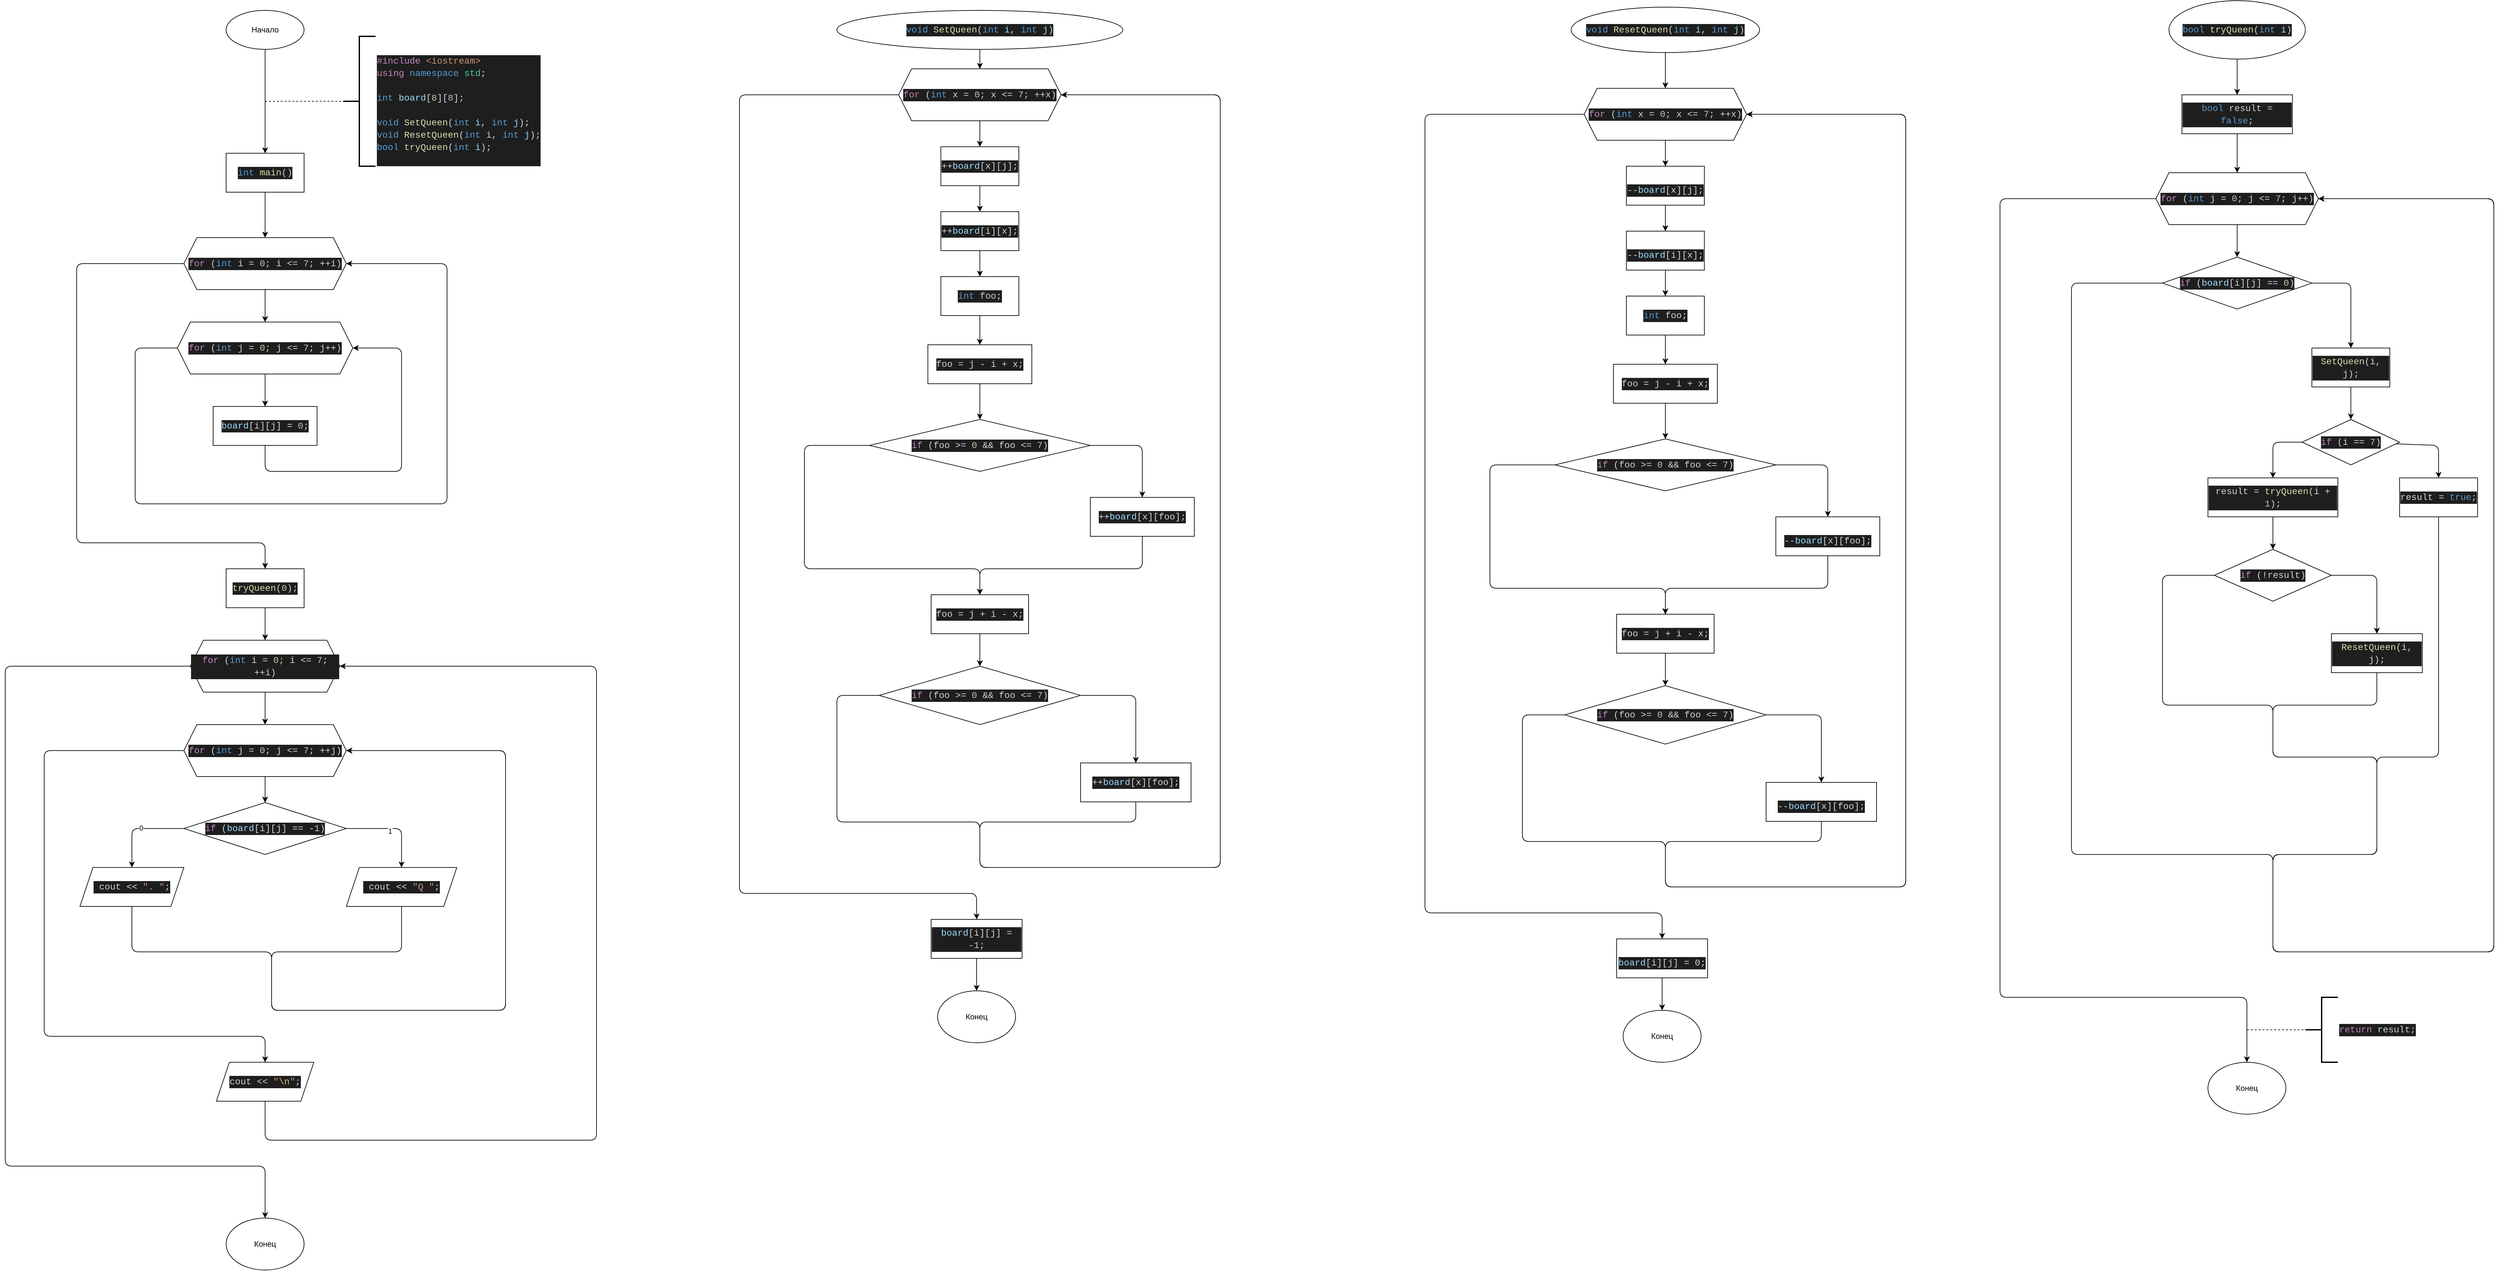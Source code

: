 <mxfile>
    <diagram id="BzSwngY7HpSr5mwGuln9" name="Страница 1">
        <mxGraphModel dx="1976" dy="1772" grid="1" gridSize="10" guides="1" tooltips="1" connect="1" arrows="1" fold="1" page="1" pageScale="1" pageWidth="827" pageHeight="1169" math="0" shadow="0">
            <root>
                <mxCell id="0"/>
                <mxCell id="1" parent="0"/>
                <mxCell id="4" value="" style="edgeStyle=none;html=1;" parent="1" source="2" target="3" edge="1">
                    <mxGeometry relative="1" as="geometry"/>
                </mxCell>
                <mxCell id="2" value="Начало" style="ellipse;whiteSpace=wrap;html=1;" parent="1" vertex="1">
                    <mxGeometry x="220" y="10" width="120" height="60" as="geometry"/>
                </mxCell>
                <mxCell id="8" value="" style="edgeStyle=none;html=1;" parent="1" source="3" target="7" edge="1">
                    <mxGeometry relative="1" as="geometry"/>
                </mxCell>
                <mxCell id="3" value="&#10;&#10;&lt;div style=&quot;color: rgb(212, 212, 212); background-color: rgb(30, 30, 30); font-family: consolas, &amp;quot;courier new&amp;quot;, monospace; font-weight: normal; font-size: 14px; line-height: 19px;&quot;&gt;&lt;div&gt;&lt;span style=&quot;color: #569cd6&quot;&gt;int&lt;/span&gt;&lt;span style=&quot;color: #d4d4d4&quot;&gt; &lt;/span&gt;&lt;span style=&quot;color: #dcdcaa&quot;&gt;main&lt;/span&gt;&lt;span style=&quot;color: #d4d4d4&quot;&gt;()&lt;/span&gt;&lt;/div&gt;&lt;/div&gt;&#10;&#10;" style="rounded=0;whiteSpace=wrap;html=1;" parent="1" vertex="1">
                    <mxGeometry x="220" y="230" width="120" height="60" as="geometry"/>
                </mxCell>
                <mxCell id="5" value="&lt;br&gt;&lt;br&gt;&lt;div style=&quot;color: rgb(212 , 212 , 212) ; background-color: rgb(30 , 30 , 30) ; font-family: &amp;#34;consolas&amp;#34; , &amp;#34;courier new&amp;#34; , monospace ; font-size: 14px ; line-height: 19px&quot;&gt;&lt;div&gt;&lt;span style=&quot;color: rgb(197 , 134 , 192)&quot;&gt;#include&lt;/span&gt;&lt;span style=&quot;color: rgb(86 , 156 , 214)&quot;&gt;&amp;nbsp;&lt;/span&gt;&lt;span style=&quot;color: rgb(206 , 145 , 120)&quot;&gt;&amp;lt;iostream&amp;gt;&lt;/span&gt;&lt;/div&gt;&lt;div&gt;&lt;span style=&quot;color: rgb(197 , 134 , 192)&quot;&gt;using&lt;/span&gt;&amp;nbsp;&lt;span style=&quot;color: rgb(86 , 156 , 214)&quot;&gt;namespace&lt;/span&gt;&amp;nbsp;&lt;span style=&quot;color: rgb(78 , 201 , 176)&quot;&gt;std&lt;/span&gt;;&lt;/div&gt;&lt;br&gt;&lt;div&gt;&lt;span style=&quot;color: rgb(86 , 156 , 214)&quot;&gt;int&lt;/span&gt;&amp;nbsp;&lt;span style=&quot;color: rgb(156 , 220 , 254)&quot;&gt;board&lt;/span&gt;[&lt;span style=&quot;color: rgb(181 , 206 , 168)&quot;&gt;8&lt;/span&gt;][&lt;span style=&quot;color: rgb(181 , 206 , 168)&quot;&gt;8&lt;/span&gt;];&lt;/div&gt;&lt;div style=&quot;line-height: 19px&quot;&gt;&lt;br&gt;&lt;/div&gt;&lt;div&gt;&lt;span style=&quot;color: rgb(86 , 156 , 214)&quot;&gt;void&lt;/span&gt;&amp;nbsp;&lt;span style=&quot;color: rgb(220 , 220 , 170)&quot;&gt;SetQueen&lt;/span&gt;(&lt;span style=&quot;color: rgb(86 , 156 , 214)&quot;&gt;int&lt;/span&gt;&amp;nbsp;&lt;span style=&quot;color: rgb(156 , 220 , 254)&quot;&gt;i&lt;/span&gt;,&amp;nbsp;&lt;span style=&quot;color: rgb(86 , 156 , 214)&quot;&gt;int&lt;/span&gt;&amp;nbsp;&lt;span style=&quot;color: rgb(156 , 220 , 254)&quot;&gt;j&lt;/span&gt;);&lt;/div&gt;&lt;div&gt;&lt;span style=&quot;color: rgb(86 , 156 , 214)&quot;&gt;void&lt;/span&gt;&amp;nbsp;&lt;span style=&quot;color: rgb(220 , 220 , 170)&quot;&gt;ResetQueen&lt;/span&gt;(&lt;span style=&quot;color: rgb(86 , 156 , 214)&quot;&gt;int&lt;/span&gt;&amp;nbsp;&lt;span style=&quot;color: rgb(156 , 220 , 254)&quot;&gt;i&lt;/span&gt;,&amp;nbsp;&lt;span style=&quot;color: rgb(86 , 156 , 214)&quot;&gt;int&lt;/span&gt;&amp;nbsp;&lt;span style=&quot;color: rgb(156 , 220 , 254)&quot;&gt;j&lt;/span&gt;);&lt;/div&gt;&lt;div&gt;&lt;span style=&quot;color: rgb(86 , 156 , 214)&quot;&gt;bool&lt;/span&gt;&amp;nbsp;&lt;span style=&quot;color: rgb(220 , 220 , 170)&quot;&gt;tryQueen&lt;/span&gt;(&lt;span style=&quot;color: rgb(86 , 156 , 214)&quot;&gt;int&lt;/span&gt;&amp;nbsp;&lt;span style=&quot;color: rgb(156 , 220 , 254)&quot;&gt;i&lt;/span&gt;);&lt;/div&gt;&lt;div&gt;&lt;br&gt;&lt;/div&gt;&lt;/div&gt;" style="strokeWidth=2;html=1;shape=mxgraph.flowchart.annotation_2;align=left;labelPosition=right;pointerEvents=1;" parent="1" vertex="1">
                    <mxGeometry x="400" y="50" width="50" height="200" as="geometry"/>
                </mxCell>
                <mxCell id="6" value="" style="endArrow=none;dashed=1;html=1;entryX=0;entryY=0.5;entryDx=0;entryDy=0;entryPerimeter=0;" parent="1" target="5" edge="1">
                    <mxGeometry width="50" height="50" relative="1" as="geometry">
                        <mxPoint x="280" y="150" as="sourcePoint"/>
                        <mxPoint x="440" y="240" as="targetPoint"/>
                    </mxGeometry>
                </mxCell>
                <mxCell id="10" value="" style="edgeStyle=none;html=1;" parent="1" source="7" target="9" edge="1">
                    <mxGeometry relative="1" as="geometry"/>
                </mxCell>
                <mxCell id="16" style="edgeStyle=none;html=1;entryX=0.5;entryY=0;entryDx=0;entryDy=0;" parent="1" source="7" target="15" edge="1">
                    <mxGeometry relative="1" as="geometry">
                        <Array as="points">
                            <mxPoint x="-10" y="400"/>
                            <mxPoint x="-10" y="830"/>
                            <mxPoint x="280" y="830"/>
                        </Array>
                    </mxGeometry>
                </mxCell>
                <mxCell id="7" value="&#10;&#10;&lt;div style=&quot;color: rgb(212, 212, 212); background-color: rgb(30, 30, 30); font-family: consolas, &amp;quot;courier new&amp;quot;, monospace; font-weight: normal; font-size: 14px; line-height: 19px;&quot;&gt;&lt;div&gt;&lt;span style=&quot;color: #c586c0&quot;&gt;for&lt;/span&gt;&lt;span style=&quot;color: #d4d4d4&quot;&gt; (&lt;/span&gt;&lt;span style=&quot;color: #569cd6&quot;&gt;int&lt;/span&gt;&lt;span style=&quot;color: #d4d4d4&quot;&gt; i = &lt;/span&gt;&lt;span style=&quot;color: #b5cea8&quot;&gt;0&lt;/span&gt;&lt;span style=&quot;color: #d4d4d4&quot;&gt;; i &amp;lt;= &lt;/span&gt;&lt;span style=&quot;color: #b5cea8&quot;&gt;7&lt;/span&gt;&lt;span style=&quot;color: #d4d4d4&quot;&gt;; ++i)&lt;/span&gt;&lt;/div&gt;&lt;/div&gt;&#10;&#10;" style="shape=hexagon;perimeter=hexagonPerimeter2;whiteSpace=wrap;html=1;fixedSize=1;" parent="1" vertex="1">
                    <mxGeometry x="155" y="360" width="250" height="80" as="geometry"/>
                </mxCell>
                <mxCell id="12" value="" style="edgeStyle=none;html=1;" parent="1" source="9" target="11" edge="1">
                    <mxGeometry relative="1" as="geometry"/>
                </mxCell>
                <mxCell id="14" style="edgeStyle=none;html=1;entryX=1;entryY=0.5;entryDx=0;entryDy=0;" parent="1" source="9" target="7" edge="1">
                    <mxGeometry relative="1" as="geometry">
                        <Array as="points">
                            <mxPoint x="80" y="530"/>
                            <mxPoint x="80" y="770"/>
                            <mxPoint x="560" y="770"/>
                            <mxPoint x="560" y="400"/>
                        </Array>
                    </mxGeometry>
                </mxCell>
                <mxCell id="9" value="&#10;&#10;&lt;div style=&quot;color: rgb(212, 212, 212); background-color: rgb(30, 30, 30); font-family: consolas, &amp;quot;courier new&amp;quot;, monospace; font-weight: normal; font-size: 14px; line-height: 19px;&quot;&gt;&lt;div&gt;&lt;span style=&quot;color: #c586c0&quot;&gt;for&lt;/span&gt;&lt;span style=&quot;color: #d4d4d4&quot;&gt; (&lt;/span&gt;&lt;span style=&quot;color: #569cd6&quot;&gt;int&lt;/span&gt;&lt;span style=&quot;color: #d4d4d4&quot;&gt; j = &lt;/span&gt;&lt;span style=&quot;color: #b5cea8&quot;&gt;0&lt;/span&gt;&lt;span style=&quot;color: #d4d4d4&quot;&gt;; j &amp;lt;= &lt;/span&gt;&lt;span style=&quot;color: #b5cea8&quot;&gt;7&lt;/span&gt;&lt;span style=&quot;color: #d4d4d4&quot;&gt;; j++)&lt;/span&gt;&lt;/div&gt;&lt;/div&gt;&#10;&#10;" style="shape=hexagon;perimeter=hexagonPerimeter2;whiteSpace=wrap;html=1;fixedSize=1;" parent="1" vertex="1">
                    <mxGeometry x="145" y="490" width="270" height="80" as="geometry"/>
                </mxCell>
                <mxCell id="13" style="edgeStyle=none;html=1;entryX=1;entryY=0.5;entryDx=0;entryDy=0;" parent="1" source="11" target="9" edge="1">
                    <mxGeometry relative="1" as="geometry">
                        <Array as="points">
                            <mxPoint x="280" y="720"/>
                            <mxPoint x="490" y="720"/>
                            <mxPoint x="490" y="530"/>
                        </Array>
                    </mxGeometry>
                </mxCell>
                <mxCell id="11" value="&#10;&#10;&lt;div style=&quot;color: rgb(212, 212, 212); background-color: rgb(30, 30, 30); font-family: consolas, &amp;quot;courier new&amp;quot;, monospace; font-weight: normal; font-size: 14px; line-height: 19px;&quot;&gt;&lt;div&gt;&lt;span style=&quot;color: #9cdcfe&quot;&gt;board&lt;/span&gt;&lt;span style=&quot;color: #d4d4d4&quot;&gt;[i][j] = &lt;/span&gt;&lt;span style=&quot;color: #b5cea8&quot;&gt;0&lt;/span&gt;&lt;span style=&quot;color: #d4d4d4&quot;&gt;;&lt;/span&gt;&lt;/div&gt;&lt;/div&gt;&#10;&#10;" style="rounded=0;whiteSpace=wrap;html=1;" parent="1" vertex="1">
                    <mxGeometry x="200" y="620" width="160" height="60" as="geometry"/>
                </mxCell>
                <mxCell id="18" value="" style="edgeStyle=none;html=1;" parent="1" source="15" target="17" edge="1">
                    <mxGeometry relative="1" as="geometry"/>
                </mxCell>
                <mxCell id="15" value="&#10;&#10;&lt;div style=&quot;color: rgb(212, 212, 212); background-color: rgb(30, 30, 30); font-family: consolas, &amp;quot;courier new&amp;quot;, monospace; font-weight: normal; font-size: 14px; line-height: 19px;&quot;&gt;&lt;div&gt;&lt;span style=&quot;color: #dcdcaa&quot;&gt;tryQueen&lt;/span&gt;&lt;span style=&quot;color: #d4d4d4&quot;&gt;(&lt;/span&gt;&lt;span style=&quot;color: #b5cea8&quot;&gt;0&lt;/span&gt;&lt;span style=&quot;color: #d4d4d4&quot;&gt;);&lt;/span&gt;&lt;/div&gt;&lt;/div&gt;&#10;&#10;" style="rounded=0;whiteSpace=wrap;html=1;" parent="1" vertex="1">
                    <mxGeometry x="220" y="870" width="120" height="60" as="geometry"/>
                </mxCell>
                <mxCell id="20" value="" style="edgeStyle=none;html=1;" edge="1" parent="1" source="17" target="19">
                    <mxGeometry relative="1" as="geometry"/>
                </mxCell>
                <mxCell id="35" style="edgeStyle=none;html=1;entryX=0.5;entryY=0;entryDx=0;entryDy=0;" edge="1" parent="1" source="17" target="34">
                    <mxGeometry relative="1" as="geometry">
                        <Array as="points">
                            <mxPoint x="-120" y="1020"/>
                            <mxPoint x="-120" y="1790"/>
                            <mxPoint x="280" y="1790"/>
                        </Array>
                    </mxGeometry>
                </mxCell>
                <mxCell id="17" value="&#10;&#10;&lt;div style=&quot;color: rgb(212, 212, 212); background-color: rgb(30, 30, 30); font-family: consolas, &amp;quot;courier new&amp;quot;, monospace; font-weight: normal; font-size: 14px; line-height: 19px;&quot;&gt;&lt;div&gt;&lt;span style=&quot;color: #c586c0&quot;&gt;for&lt;/span&gt;&lt;span style=&quot;color: #d4d4d4&quot;&gt; (&lt;/span&gt;&lt;span style=&quot;color: #569cd6&quot;&gt;int&lt;/span&gt;&lt;span style=&quot;color: #d4d4d4&quot;&gt; i = &lt;/span&gt;&lt;span style=&quot;color: #b5cea8&quot;&gt;0&lt;/span&gt;&lt;span style=&quot;color: #d4d4d4&quot;&gt;; i &amp;lt;= &lt;/span&gt;&lt;span style=&quot;color: #b5cea8&quot;&gt;7&lt;/span&gt;&lt;span style=&quot;color: #d4d4d4&quot;&gt;; ++i)&lt;/span&gt;&lt;/div&gt;&lt;/div&gt;&#10;&#10;" style="shape=hexagon;perimeter=hexagonPerimeter2;whiteSpace=wrap;html=1;fixedSize=1;" parent="1" vertex="1">
                    <mxGeometry x="165" y="980" width="230" height="80" as="geometry"/>
                </mxCell>
                <mxCell id="22" value="" style="edgeStyle=none;html=1;" edge="1" parent="1" source="19" target="21">
                    <mxGeometry relative="1" as="geometry"/>
                </mxCell>
                <mxCell id="32" style="edgeStyle=none;html=1;" edge="1" parent="1" source="19" target="31">
                    <mxGeometry relative="1" as="geometry">
                        <Array as="points">
                            <mxPoint x="-60" y="1150"/>
                            <mxPoint x="-60" y="1590"/>
                            <mxPoint x="280" y="1590"/>
                        </Array>
                    </mxGeometry>
                </mxCell>
                <mxCell id="19" value="&#10;&#10;&lt;div style=&quot;color: rgb(212, 212, 212); background-color: rgb(30, 30, 30); font-family: consolas, &amp;quot;courier new&amp;quot;, monospace; font-weight: normal; font-size: 14px; line-height: 19px;&quot;&gt;&lt;div&gt;&lt;span style=&quot;color: #c586c0&quot;&gt;for&lt;/span&gt;&lt;span style=&quot;color: #d4d4d4&quot;&gt; (&lt;/span&gt;&lt;span style=&quot;color: #569cd6&quot;&gt;int&lt;/span&gt;&lt;span style=&quot;color: #d4d4d4&quot;&gt; j = &lt;/span&gt;&lt;span style=&quot;color: #b5cea8&quot;&gt;0&lt;/span&gt;&lt;span style=&quot;color: #d4d4d4&quot;&gt;; j &amp;lt;= &lt;/span&gt;&lt;span style=&quot;color: #b5cea8&quot;&gt;7&lt;/span&gt;&lt;span style=&quot;color: #d4d4d4&quot;&gt;; ++j)&lt;/span&gt;&lt;/div&gt;&lt;/div&gt;&#10;&#10;" style="shape=hexagon;perimeter=hexagonPerimeter2;whiteSpace=wrap;html=1;fixedSize=1;" vertex="1" parent="1">
                    <mxGeometry x="155" y="1110" width="250" height="80" as="geometry"/>
                </mxCell>
                <mxCell id="24" style="edgeStyle=none;html=1;entryX=0.5;entryY=0;entryDx=0;entryDy=0;" edge="1" parent="1" source="21" target="23">
                    <mxGeometry relative="1" as="geometry">
                        <Array as="points">
                            <mxPoint x="490" y="1270"/>
                        </Array>
                    </mxGeometry>
                </mxCell>
                <mxCell id="27" value="1" style="edgeLabel;html=1;align=center;verticalAlign=middle;resizable=0;points=[];" vertex="1" connectable="0" parent="24">
                    <mxGeometry x="-0.076" y="-4" relative="1" as="geometry">
                        <mxPoint as="offset"/>
                    </mxGeometry>
                </mxCell>
                <mxCell id="26" style="edgeStyle=none;html=1;entryX=0.5;entryY=0;entryDx=0;entryDy=0;" edge="1" parent="1" source="21" target="25">
                    <mxGeometry relative="1" as="geometry">
                        <mxPoint x="130" y="1280" as="targetPoint"/>
                        <Array as="points">
                            <mxPoint x="75" y="1270"/>
                        </Array>
                    </mxGeometry>
                </mxCell>
                <mxCell id="28" value="0" style="edgeLabel;html=1;align=center;verticalAlign=middle;resizable=0;points=[];" vertex="1" connectable="0" parent="26">
                    <mxGeometry x="-0.057" y="-1" relative="1" as="geometry">
                        <mxPoint as="offset"/>
                    </mxGeometry>
                </mxCell>
                <mxCell id="21" value="&#10;&#10;&lt;div style=&quot;color: rgb(212, 212, 212); background-color: rgb(30, 30, 30); font-family: consolas, &amp;quot;courier new&amp;quot;, monospace; font-weight: normal; font-size: 14px; line-height: 19px;&quot;&gt;&lt;div&gt;&lt;span style=&quot;color: #c586c0&quot;&gt;if&lt;/span&gt;&lt;span style=&quot;color: #d4d4d4&quot;&gt; (&lt;/span&gt;&lt;span style=&quot;color: #9cdcfe&quot;&gt;board&lt;/span&gt;&lt;span style=&quot;color: #d4d4d4&quot;&gt;[i][j] == -&lt;/span&gt;&lt;span style=&quot;color: #b5cea8&quot;&gt;1&lt;/span&gt;&lt;span style=&quot;color: #d4d4d4&quot;&gt;)&lt;/span&gt;&lt;/div&gt;&lt;/div&gt;&#10;&#10;" style="rhombus;whiteSpace=wrap;html=1;" vertex="1" parent="1">
                    <mxGeometry x="155" y="1230" width="250" height="80" as="geometry"/>
                </mxCell>
                <mxCell id="30" style="edgeStyle=none;html=1;entryX=1;entryY=0.5;entryDx=0;entryDy=0;" edge="1" parent="1" source="23" target="19">
                    <mxGeometry relative="1" as="geometry">
                        <Array as="points">
                            <mxPoint x="490" y="1460"/>
                            <mxPoint x="290" y="1460"/>
                            <mxPoint x="290" y="1550"/>
                            <mxPoint x="650" y="1550"/>
                            <mxPoint x="650" y="1150"/>
                        </Array>
                    </mxGeometry>
                </mxCell>
                <mxCell id="23" value="&#10;&#10;&lt;div style=&quot;color: rgb(212, 212, 212); background-color: rgb(30, 30, 30); font-family: consolas, &amp;quot;courier new&amp;quot;, monospace; font-weight: normal; font-size: 14px; line-height: 19px;&quot;&gt;&lt;div&gt;&lt;span style=&quot;color: #d4d4d4&quot;&gt;&amp;nbsp;cout &amp;lt;&amp;lt; &lt;/span&gt;&lt;span style=&quot;color: #ce9178&quot;&gt;&quot;Q &quot;&lt;/span&gt;&lt;span style=&quot;color: #d4d4d4&quot;&gt;;&lt;/span&gt;&lt;/div&gt;&lt;/div&gt;&#10;&#10;" style="shape=parallelogram;perimeter=parallelogramPerimeter;whiteSpace=wrap;html=1;fixedSize=1;" vertex="1" parent="1">
                    <mxGeometry x="405" y="1330" width="170" height="60" as="geometry"/>
                </mxCell>
                <mxCell id="29" style="edgeStyle=none;html=1;entryX=1;entryY=0.5;entryDx=0;entryDy=0;" edge="1" parent="1" source="25" target="19">
                    <mxGeometry relative="1" as="geometry">
                        <Array as="points">
                            <mxPoint x="75" y="1460"/>
                            <mxPoint x="290" y="1460"/>
                            <mxPoint x="290" y="1550"/>
                            <mxPoint x="650" y="1550"/>
                            <mxPoint x="650" y="1150"/>
                        </Array>
                    </mxGeometry>
                </mxCell>
                <mxCell id="25" value="&#10;&#10;&lt;div style=&quot;color: rgb(212, 212, 212); background-color: rgb(30, 30, 30); font-family: consolas, &amp;quot;courier new&amp;quot;, monospace; font-weight: normal; font-size: 14px; line-height: 19px;&quot;&gt;&lt;div&gt;&lt;span style=&quot;color: #d4d4d4&quot;&gt;&amp;nbsp;cout &amp;lt;&amp;lt; &lt;/span&gt;&lt;span style=&quot;color: #ce9178&quot;&gt;&quot;. &quot;&lt;/span&gt;&lt;span style=&quot;color: #d4d4d4&quot;&gt;;&lt;/span&gt;&lt;/div&gt;&lt;/div&gt;&#10;&#10;" style="shape=parallelogram;perimeter=parallelogramPerimeter;whiteSpace=wrap;html=1;fixedSize=1;" vertex="1" parent="1">
                    <mxGeometry x="-5" y="1330" width="160" height="60" as="geometry"/>
                </mxCell>
                <mxCell id="33" style="edgeStyle=none;html=1;entryX=1;entryY=0.5;entryDx=0;entryDy=0;" edge="1" parent="1" source="31" target="17">
                    <mxGeometry relative="1" as="geometry">
                        <Array as="points">
                            <mxPoint x="280" y="1750"/>
                            <mxPoint x="790" y="1750"/>
                            <mxPoint x="790" y="1020"/>
                        </Array>
                    </mxGeometry>
                </mxCell>
                <mxCell id="31" value="&#10;&#10;&lt;div style=&quot;color: rgb(212, 212, 212); background-color: rgb(30, 30, 30); font-family: consolas, &amp;quot;courier new&amp;quot;, monospace; font-weight: normal; font-size: 14px; line-height: 19px;&quot;&gt;&lt;div&gt;&lt;span style=&quot;color: #d4d4d4&quot;&gt;cout &amp;lt;&amp;lt; &lt;/span&gt;&lt;span style=&quot;color: #ce9178&quot;&gt;&quot;&lt;/span&gt;&lt;span style=&quot;color: #d7ba7d&quot;&gt;\n&lt;/span&gt;&lt;span style=&quot;color: #ce9178&quot;&gt;&quot;&lt;/span&gt;&lt;span style=&quot;color: #d4d4d4&quot;&gt;;&lt;/span&gt;&lt;/div&gt;&lt;/div&gt;&#10;&#10;" style="shape=parallelogram;perimeter=parallelogramPerimeter;whiteSpace=wrap;html=1;fixedSize=1;" vertex="1" parent="1">
                    <mxGeometry x="205" y="1630" width="150" height="60" as="geometry"/>
                </mxCell>
                <mxCell id="34" value="Конец" style="ellipse;whiteSpace=wrap;html=1;" vertex="1" parent="1">
                    <mxGeometry x="220" y="1870" width="120" height="80" as="geometry"/>
                </mxCell>
                <mxCell id="38" value="" style="edgeStyle=none;html=1;" edge="1" parent="1" source="36" target="37">
                    <mxGeometry relative="1" as="geometry"/>
                </mxCell>
                <mxCell id="36" value="&#10;&#10;&lt;div style=&quot;color: rgb(212, 212, 212); background-color: rgb(30, 30, 30); font-family: consolas, &amp;quot;courier new&amp;quot;, monospace; font-weight: normal; font-size: 14px; line-height: 19px;&quot;&gt;&lt;div&gt;&lt;span style=&quot;color: #569cd6&quot;&gt;void&lt;/span&gt;&lt;span style=&quot;color: #d4d4d4&quot;&gt; &lt;/span&gt;&lt;span style=&quot;color: #dcdcaa&quot;&gt;SetQueen&lt;/span&gt;&lt;span style=&quot;color: #d4d4d4&quot;&gt;(&lt;/span&gt;&lt;span style=&quot;color: #569cd6&quot;&gt;int&lt;/span&gt;&lt;span style=&quot;color: #d4d4d4&quot;&gt; &lt;/span&gt;&lt;span style=&quot;color: #9cdcfe&quot;&gt;i&lt;/span&gt;&lt;span style=&quot;color: #d4d4d4&quot;&gt;, &lt;/span&gt;&lt;span style=&quot;color: #569cd6&quot;&gt;int&lt;/span&gt;&lt;span style=&quot;color: #d4d4d4&quot;&gt; &lt;/span&gt;&lt;span style=&quot;color: #9cdcfe&quot;&gt;j&lt;/span&gt;&lt;span style=&quot;color: #d4d4d4&quot;&gt;)&lt;/span&gt;&lt;/div&gt;&lt;/div&gt;&#10;&#10;" style="ellipse;whiteSpace=wrap;html=1;" vertex="1" parent="1">
                    <mxGeometry x="1160" y="10" width="440" height="60" as="geometry"/>
                </mxCell>
                <mxCell id="40" value="" style="edgeStyle=none;html=1;" edge="1" parent="1" source="37" target="39">
                    <mxGeometry relative="1" as="geometry"/>
                </mxCell>
                <mxCell id="62" style="edgeStyle=none;html=1;entryX=0.5;entryY=0;entryDx=0;entryDy=0;" edge="1" parent="1" source="37" target="56">
                    <mxGeometry relative="1" as="geometry">
                        <Array as="points">
                            <mxPoint x="1010" y="140"/>
                            <mxPoint x="1010" y="1370"/>
                            <mxPoint x="1375" y="1370"/>
                        </Array>
                    </mxGeometry>
                </mxCell>
                <mxCell id="37" value="&#10;&#10;&lt;div style=&quot;color: rgb(212, 212, 212); background-color: rgb(30, 30, 30); font-family: consolas, &amp;quot;courier new&amp;quot;, monospace; font-weight: normal; font-size: 14px; line-height: 19px;&quot;&gt;&lt;div&gt;&lt;span style=&quot;color: #c586c0&quot;&gt;for&lt;/span&gt;&lt;span style=&quot;color: #d4d4d4&quot;&gt; (&lt;/span&gt;&lt;span style=&quot;color: #569cd6&quot;&gt;int&lt;/span&gt;&lt;span style=&quot;color: #d4d4d4&quot;&gt; x = &lt;/span&gt;&lt;span style=&quot;color: #b5cea8&quot;&gt;0&lt;/span&gt;&lt;span style=&quot;color: #d4d4d4&quot;&gt;; x &amp;lt;= &lt;/span&gt;&lt;span style=&quot;color: #b5cea8&quot;&gt;7&lt;/span&gt;&lt;span style=&quot;color: #d4d4d4&quot;&gt;; ++x)&lt;/span&gt;&lt;/div&gt;&lt;/div&gt;&#10;&#10;" style="shape=hexagon;perimeter=hexagonPerimeter2;whiteSpace=wrap;html=1;fixedSize=1;" vertex="1" parent="1">
                    <mxGeometry x="1255" y="100" width="250" height="80" as="geometry"/>
                </mxCell>
                <mxCell id="42" value="" style="edgeStyle=none;html=1;" edge="1" parent="1" source="39" target="41">
                    <mxGeometry relative="1" as="geometry"/>
                </mxCell>
                <mxCell id="39" value="&#10;&#10;&lt;div style=&quot;color: rgb(212, 212, 212); background-color: rgb(30, 30, 30); font-family: consolas, &amp;quot;courier new&amp;quot;, monospace; font-weight: normal; font-size: 14px; line-height: 19px;&quot;&gt;&lt;div&gt;&lt;span style=&quot;color: #d4d4d4&quot;&gt;++&lt;/span&gt;&lt;span style=&quot;color: #9cdcfe&quot;&gt;board&lt;/span&gt;&lt;span style=&quot;color: #d4d4d4&quot;&gt;[x][j];&lt;/span&gt;&lt;/div&gt;&lt;/div&gt;&#10;&#10;" style="rounded=0;whiteSpace=wrap;html=1;" vertex="1" parent="1">
                    <mxGeometry x="1320" y="220" width="120" height="60" as="geometry"/>
                </mxCell>
                <mxCell id="44" value="" style="edgeStyle=none;html=1;" edge="1" parent="1" source="41" target="43">
                    <mxGeometry relative="1" as="geometry"/>
                </mxCell>
                <mxCell id="41" value="&#10;&#10;&lt;div style=&quot;color: rgb(212, 212, 212); background-color: rgb(30, 30, 30); font-family: consolas, &amp;quot;courier new&amp;quot;, monospace; font-weight: normal; font-size: 14px; line-height: 19px;&quot;&gt;&lt;div&gt;&lt;span style=&quot;color: #d4d4d4&quot;&gt;++&lt;/span&gt;&lt;span style=&quot;color: #9cdcfe&quot;&gt;board&lt;/span&gt;&lt;span style=&quot;color: #d4d4d4&quot;&gt;[i][x];&lt;/span&gt;&lt;/div&gt;&lt;/div&gt;&#10;&#10;" style="rounded=0;whiteSpace=wrap;html=1;" vertex="1" parent="1">
                    <mxGeometry x="1320" y="320" width="120" height="60" as="geometry"/>
                </mxCell>
                <mxCell id="46" value="" style="edgeStyle=none;html=1;" edge="1" parent="1" source="43" target="45">
                    <mxGeometry relative="1" as="geometry"/>
                </mxCell>
                <mxCell id="43" value="&#10;&#10;&lt;div style=&quot;color: rgb(212, 212, 212); background-color: rgb(30, 30, 30); font-family: consolas, &amp;quot;courier new&amp;quot;, monospace; font-weight: normal; font-size: 14px; line-height: 19px;&quot;&gt;&lt;div&gt;&lt;span style=&quot;color: #569cd6&quot;&gt;int&lt;/span&gt;&lt;span style=&quot;color: #d4d4d4&quot;&gt; foo;&lt;/span&gt;&lt;/div&gt;&lt;/div&gt;&#10;&#10;" style="rounded=0;whiteSpace=wrap;html=1;" vertex="1" parent="1">
                    <mxGeometry x="1320" y="420" width="120" height="60" as="geometry"/>
                </mxCell>
                <mxCell id="48" value="" style="edgeStyle=none;html=1;" edge="1" parent="1" source="45" target="47">
                    <mxGeometry relative="1" as="geometry"/>
                </mxCell>
                <mxCell id="45" value="&#10;&#10;&lt;div style=&quot;color: rgb(212, 212, 212); background-color: rgb(30, 30, 30); font-family: consolas, &amp;quot;courier new&amp;quot;, monospace; font-weight: normal; font-size: 14px; line-height: 19px;&quot;&gt;&lt;div&gt;&lt;span style=&quot;color: #d4d4d4&quot;&gt;foo = j - i + x;&lt;/span&gt;&lt;/div&gt;&lt;/div&gt;&#10;&#10;" style="rounded=0;whiteSpace=wrap;html=1;" vertex="1" parent="1">
                    <mxGeometry x="1300" y="525" width="160" height="60" as="geometry"/>
                </mxCell>
                <mxCell id="50" style="edgeStyle=none;html=1;entryX=0.5;entryY=0;entryDx=0;entryDy=0;" edge="1" parent="1" source="47" target="49">
                    <mxGeometry relative="1" as="geometry">
                        <Array as="points">
                            <mxPoint x="1630" y="680"/>
                        </Array>
                    </mxGeometry>
                </mxCell>
                <mxCell id="61" style="edgeStyle=none;html=1;" edge="1" parent="1" source="47">
                    <mxGeometry relative="1" as="geometry">
                        <mxPoint x="1380" y="910" as="targetPoint"/>
                        <Array as="points">
                            <mxPoint x="1110" y="680"/>
                            <mxPoint x="1110" y="870"/>
                            <mxPoint x="1380" y="870"/>
                        </Array>
                    </mxGeometry>
                </mxCell>
                <mxCell id="47" value="&#10;&#10;&lt;div style=&quot;color: rgb(212, 212, 212); background-color: rgb(30, 30, 30); font-family: consolas, &amp;quot;courier new&amp;quot;, monospace; font-weight: normal; font-size: 14px; line-height: 19px;&quot;&gt;&lt;div&gt;&lt;span style=&quot;color: #c586c0&quot;&gt;if&lt;/span&gt;&lt;span style=&quot;color: #d4d4d4&quot;&gt; (foo &amp;gt;= &lt;/span&gt;&lt;span style=&quot;color: #b5cea8&quot;&gt;0&lt;/span&gt;&lt;span style=&quot;color: #d4d4d4&quot;&gt; &amp;amp;&amp;amp; foo &amp;lt;= &lt;/span&gt;&lt;span style=&quot;color: #b5cea8&quot;&gt;7&lt;/span&gt;&lt;span style=&quot;color: #d4d4d4&quot;&gt;)&lt;/span&gt;&lt;/div&gt;&lt;/div&gt;&#10;&#10;" style="rhombus;whiteSpace=wrap;html=1;" vertex="1" parent="1">
                    <mxGeometry x="1210" y="640" width="340" height="80" as="geometry"/>
                </mxCell>
                <mxCell id="60" style="edgeStyle=none;html=1;entryX=0.5;entryY=0;entryDx=0;entryDy=0;" edge="1" parent="1" source="49" target="51">
                    <mxGeometry relative="1" as="geometry">
                        <Array as="points">
                            <mxPoint x="1630" y="870"/>
                            <mxPoint x="1380" y="870"/>
                        </Array>
                    </mxGeometry>
                </mxCell>
                <mxCell id="49" value="&#10;&#10;&lt;div style=&quot;color: rgb(212, 212, 212); background-color: rgb(30, 30, 30); font-family: consolas, &amp;quot;courier new&amp;quot;, monospace; font-weight: normal; font-size: 14px; line-height: 19px;&quot;&gt;&lt;div&gt;&lt;span style=&quot;color: #d4d4d4&quot;&gt;++&lt;/span&gt;&lt;span style=&quot;color: #9cdcfe&quot;&gt;board&lt;/span&gt;&lt;span style=&quot;color: #d4d4d4&quot;&gt;[x][foo];&lt;/span&gt;&lt;/div&gt;&lt;/div&gt;&#10;&#10;" style="rounded=0;whiteSpace=wrap;html=1;" vertex="1" parent="1">
                    <mxGeometry x="1550" y="760" width="160" height="60" as="geometry"/>
                </mxCell>
                <mxCell id="53" value="" style="edgeStyle=none;html=1;" edge="1" parent="1" source="51" target="52">
                    <mxGeometry relative="1" as="geometry"/>
                </mxCell>
                <mxCell id="51" value="&#10;&#10;&lt;div style=&quot;color: rgb(212, 212, 212); background-color: rgb(30, 30, 30); font-family: consolas, &amp;quot;courier new&amp;quot;, monospace; font-weight: normal; font-size: 14px; line-height: 19px;&quot;&gt;&lt;div&gt;&lt;span style=&quot;color: #d4d4d4&quot;&gt;foo = j + i - x;&lt;/span&gt;&lt;/div&gt;&lt;/div&gt;&#10;&#10;" style="rounded=0;whiteSpace=wrap;html=1;" vertex="1" parent="1">
                    <mxGeometry x="1305" y="910" width="150" height="60" as="geometry"/>
                </mxCell>
                <mxCell id="55" style="edgeStyle=none;html=1;entryX=0.5;entryY=0;entryDx=0;entryDy=0;" edge="1" parent="1" source="52" target="54">
                    <mxGeometry relative="1" as="geometry">
                        <Array as="points">
                            <mxPoint x="1620" y="1065"/>
                        </Array>
                    </mxGeometry>
                </mxCell>
                <mxCell id="58" style="edgeStyle=none;html=1;entryX=1;entryY=0.5;entryDx=0;entryDy=0;" edge="1" parent="1" source="52" target="37">
                    <mxGeometry relative="1" as="geometry">
                        <Array as="points">
                            <mxPoint x="1160" y="1065"/>
                            <mxPoint x="1160" y="1260"/>
                            <mxPoint x="1380" y="1260"/>
                            <mxPoint x="1380" y="1330"/>
                            <mxPoint x="1750" y="1330"/>
                            <mxPoint x="1750" y="140"/>
                        </Array>
                    </mxGeometry>
                </mxCell>
                <mxCell id="52" value="&#10;&#10;&lt;div style=&quot;color: rgb(212, 212, 212); background-color: rgb(30, 30, 30); font-family: consolas, &amp;quot;courier new&amp;quot;, monospace; font-weight: normal; font-size: 14px; line-height: 19px;&quot;&gt;&lt;div&gt;&lt;span style=&quot;color: #c586c0&quot;&gt;if&lt;/span&gt;&lt;span style=&quot;color: #d4d4d4&quot;&gt; (foo &amp;gt;= &lt;/span&gt;&lt;span style=&quot;color: #b5cea8&quot;&gt;0&lt;/span&gt;&lt;span style=&quot;color: #d4d4d4&quot;&gt; &amp;amp;&amp;amp; foo &amp;lt;= &lt;/span&gt;&lt;span style=&quot;color: #b5cea8&quot;&gt;7&lt;/span&gt;&lt;span style=&quot;color: #d4d4d4&quot;&gt;)&lt;/span&gt;&lt;/div&gt;&lt;/div&gt;&#10;&#10;" style="rhombus;whiteSpace=wrap;html=1;" vertex="1" parent="1">
                    <mxGeometry x="1225" y="1020" width="310" height="90" as="geometry"/>
                </mxCell>
                <mxCell id="57" style="edgeStyle=none;html=1;entryX=1;entryY=0.5;entryDx=0;entryDy=0;" edge="1" parent="1" source="54" target="37">
                    <mxGeometry relative="1" as="geometry">
                        <mxPoint x="1510" y="140" as="targetPoint"/>
                        <Array as="points">
                            <mxPoint x="1620" y="1260"/>
                            <mxPoint x="1380" y="1260"/>
                            <mxPoint x="1380" y="1330"/>
                            <mxPoint x="1750" y="1330"/>
                            <mxPoint x="1750" y="140"/>
                        </Array>
                    </mxGeometry>
                </mxCell>
                <mxCell id="54" value="&#10;&#10;&lt;div style=&quot;color: rgb(212, 212, 212); background-color: rgb(30, 30, 30); font-family: consolas, &amp;quot;courier new&amp;quot;, monospace; font-weight: normal; font-size: 14px; line-height: 19px;&quot;&gt;&lt;div&gt;&lt;span style=&quot;color: #d4d4d4&quot;&gt;++&lt;/span&gt;&lt;span style=&quot;color: #9cdcfe&quot;&gt;board&lt;/span&gt;&lt;span style=&quot;color: #d4d4d4&quot;&gt;[x][foo];&lt;/span&gt;&lt;/div&gt;&lt;/div&gt;&#10;&#10;" style="rounded=0;whiteSpace=wrap;html=1;" vertex="1" parent="1">
                    <mxGeometry x="1535" y="1169" width="170" height="60" as="geometry"/>
                </mxCell>
                <mxCell id="64" value="" style="edgeStyle=none;html=1;" edge="1" parent="1" source="56" target="63">
                    <mxGeometry relative="1" as="geometry"/>
                </mxCell>
                <mxCell id="56" value="&#10;&#10;&lt;div style=&quot;color: rgb(212, 212, 212); background-color: rgb(30, 30, 30); font-family: consolas, &amp;quot;courier new&amp;quot;, monospace; font-weight: normal; font-size: 14px; line-height: 19px;&quot;&gt;&lt;div&gt;&lt;span style=&quot;color: #9cdcfe&quot;&gt;board&lt;/span&gt;&lt;span style=&quot;color: #d4d4d4&quot;&gt;[i][j] = -&lt;/span&gt;&lt;span style=&quot;color: #b5cea8&quot;&gt;1&lt;/span&gt;&lt;span style=&quot;color: #d4d4d4&quot;&gt;;&lt;/span&gt;&lt;/div&gt;&lt;/div&gt;&#10;&#10;" style="rounded=0;whiteSpace=wrap;html=1;" vertex="1" parent="1">
                    <mxGeometry x="1305" y="1410" width="140" height="60" as="geometry"/>
                </mxCell>
                <mxCell id="63" value="Конец" style="ellipse;whiteSpace=wrap;html=1;" vertex="1" parent="1">
                    <mxGeometry x="1315" y="1520" width="120" height="80" as="geometry"/>
                </mxCell>
                <mxCell id="65" value="&#10;&#10;&lt;div style=&quot;color: rgb(212, 212, 212); background-color: rgb(30, 30, 30); font-family: consolas, &amp;quot;courier new&amp;quot;, monospace; font-weight: normal; font-size: 14px; line-height: 19px;&quot;&gt;&lt;div&gt;&lt;span style=&quot;color: #569cd6&quot;&gt;void&lt;/span&gt;&lt;span style=&quot;color: #d4d4d4&quot;&gt; &lt;/span&gt;&lt;span style=&quot;color: #dcdcaa&quot;&gt;ResetQueen&lt;/span&gt;&lt;span style=&quot;color: #d4d4d4&quot;&gt;(&lt;/span&gt;&lt;span style=&quot;color: #569cd6&quot;&gt;int&lt;/span&gt;&lt;span style=&quot;color: #d4d4d4&quot;&gt; &lt;/span&gt;&lt;span style=&quot;color: #9cdcfe&quot;&gt;i&lt;/span&gt;&lt;span style=&quot;color: #d4d4d4&quot;&gt;, &lt;/span&gt;&lt;span style=&quot;color: #569cd6&quot;&gt;int&lt;/span&gt;&lt;span style=&quot;color: #d4d4d4&quot;&gt; &lt;/span&gt;&lt;span style=&quot;color: #9cdcfe&quot;&gt;j&lt;/span&gt;&lt;span style=&quot;color: #d4d4d4&quot;&gt;)&lt;/span&gt;&lt;/div&gt;&lt;/div&gt;&#10;&#10;" style="ellipse;whiteSpace=wrap;html=1;" vertex="1" parent="1">
                    <mxGeometry x="2290" y="5" width="290" height="70" as="geometry"/>
                </mxCell>
                <mxCell id="72" value="" style="edgeStyle=none;html=1;" edge="1" target="75" parent="1" source="65">
                    <mxGeometry relative="1" as="geometry">
                        <mxPoint x="2435" y="100" as="sourcePoint"/>
                    </mxGeometry>
                </mxCell>
                <mxCell id="73" value="" style="edgeStyle=none;html=1;" edge="1" source="75" target="77" parent="1">
                    <mxGeometry relative="1" as="geometry"/>
                </mxCell>
                <mxCell id="74" style="edgeStyle=none;html=1;entryX=0.5;entryY=0;entryDx=0;entryDy=0;" edge="1" source="75" target="97" parent="1">
                    <mxGeometry relative="1" as="geometry">
                        <Array as="points">
                            <mxPoint x="2065" y="170"/>
                            <mxPoint x="2065" y="1400"/>
                            <mxPoint x="2430" y="1400"/>
                        </Array>
                    </mxGeometry>
                </mxCell>
                <mxCell id="75" value="&#10;&#10;&lt;div style=&quot;color: rgb(212, 212, 212); background-color: rgb(30, 30, 30); font-family: consolas, &amp;quot;courier new&amp;quot;, monospace; font-weight: normal; font-size: 14px; line-height: 19px;&quot;&gt;&lt;div&gt;&lt;span style=&quot;color: #c586c0&quot;&gt;for&lt;/span&gt;&lt;span style=&quot;color: #d4d4d4&quot;&gt; (&lt;/span&gt;&lt;span style=&quot;color: #569cd6&quot;&gt;int&lt;/span&gt;&lt;span style=&quot;color: #d4d4d4&quot;&gt; x = &lt;/span&gt;&lt;span style=&quot;color: #b5cea8&quot;&gt;0&lt;/span&gt;&lt;span style=&quot;color: #d4d4d4&quot;&gt;; x &amp;lt;= &lt;/span&gt;&lt;span style=&quot;color: #b5cea8&quot;&gt;7&lt;/span&gt;&lt;span style=&quot;color: #d4d4d4&quot;&gt;; ++x)&lt;/span&gt;&lt;/div&gt;&lt;/div&gt;&#10;&#10;" style="shape=hexagon;perimeter=hexagonPerimeter2;whiteSpace=wrap;html=1;fixedSize=1;" vertex="1" parent="1">
                    <mxGeometry x="2310" y="130" width="250" height="80" as="geometry"/>
                </mxCell>
                <mxCell id="76" value="" style="edgeStyle=none;html=1;" edge="1" source="77" target="79" parent="1">
                    <mxGeometry relative="1" as="geometry"/>
                </mxCell>
                <mxCell id="77" value="&lt;br&gt;&lt;br&gt;&lt;div style=&quot;background-color: rgb(30 , 30 , 30) ; font-family: &amp;#34;consolas&amp;#34; , &amp;#34;courier new&amp;#34; , monospace ; font-weight: normal ; font-size: 14px ; line-height: 19px&quot;&gt;&lt;div&gt;&lt;font color=&quot;#d4d4d4&quot;&gt;--&lt;/font&gt;&lt;span style=&quot;color: rgb(156 , 220 , 254)&quot;&gt;board&lt;/span&gt;&lt;span style=&quot;color: rgb(212 , 212 , 212)&quot;&gt;[x][j];&lt;/span&gt;&lt;/div&gt;&lt;/div&gt;&lt;br&gt;" style="rounded=0;whiteSpace=wrap;html=1;" vertex="1" parent="1">
                    <mxGeometry x="2375" y="250" width="120" height="60" as="geometry"/>
                </mxCell>
                <mxCell id="78" value="" style="edgeStyle=none;html=1;" edge="1" source="79" target="81" parent="1">
                    <mxGeometry relative="1" as="geometry"/>
                </mxCell>
                <mxCell id="79" value="&lt;br&gt;&lt;br&gt;&lt;div style=&quot;background-color: rgb(30 , 30 , 30) ; font-family: &amp;#34;consolas&amp;#34; , &amp;#34;courier new&amp;#34; , monospace ; font-weight: normal ; font-size: 14px ; line-height: 19px&quot;&gt;&lt;div&gt;&lt;font color=&quot;#d4d4d4&quot;&gt;--&lt;/font&gt;&lt;span style=&quot;color: rgb(156 , 220 , 254)&quot;&gt;board&lt;/span&gt;&lt;span style=&quot;color: rgb(212 , 212 , 212)&quot;&gt;[i][x];&lt;/span&gt;&lt;/div&gt;&lt;/div&gt;&lt;br&gt;" style="rounded=0;whiteSpace=wrap;html=1;" vertex="1" parent="1">
                    <mxGeometry x="2375" y="350" width="120" height="60" as="geometry"/>
                </mxCell>
                <mxCell id="80" value="" style="edgeStyle=none;html=1;" edge="1" source="81" target="83" parent="1">
                    <mxGeometry relative="1" as="geometry"/>
                </mxCell>
                <mxCell id="81" value="&#10;&#10;&lt;div style=&quot;color: rgb(212, 212, 212); background-color: rgb(30, 30, 30); font-family: consolas, &amp;quot;courier new&amp;quot;, monospace; font-weight: normal; font-size: 14px; line-height: 19px;&quot;&gt;&lt;div&gt;&lt;span style=&quot;color: #569cd6&quot;&gt;int&lt;/span&gt;&lt;span style=&quot;color: #d4d4d4&quot;&gt; foo;&lt;/span&gt;&lt;/div&gt;&lt;/div&gt;&#10;&#10;" style="rounded=0;whiteSpace=wrap;html=1;" vertex="1" parent="1">
                    <mxGeometry x="2375" y="450" width="120" height="60" as="geometry"/>
                </mxCell>
                <mxCell id="82" value="" style="edgeStyle=none;html=1;" edge="1" source="83" target="86" parent="1">
                    <mxGeometry relative="1" as="geometry"/>
                </mxCell>
                <mxCell id="83" value="&#10;&#10;&lt;div style=&quot;color: rgb(212, 212, 212); background-color: rgb(30, 30, 30); font-family: consolas, &amp;quot;courier new&amp;quot;, monospace; font-weight: normal; font-size: 14px; line-height: 19px;&quot;&gt;&lt;div&gt;&lt;span style=&quot;color: #d4d4d4&quot;&gt;foo = j - i + x;&lt;/span&gt;&lt;/div&gt;&lt;/div&gt;&#10;&#10;" style="rounded=0;whiteSpace=wrap;html=1;" vertex="1" parent="1">
                    <mxGeometry x="2355" y="555" width="160" height="60" as="geometry"/>
                </mxCell>
                <mxCell id="84" style="edgeStyle=none;html=1;entryX=0.5;entryY=0;entryDx=0;entryDy=0;" edge="1" source="86" target="88" parent="1">
                    <mxGeometry relative="1" as="geometry">
                        <Array as="points">
                            <mxPoint x="2685" y="710"/>
                        </Array>
                    </mxGeometry>
                </mxCell>
                <mxCell id="85" style="edgeStyle=none;html=1;" edge="1" source="86" parent="1">
                    <mxGeometry relative="1" as="geometry">
                        <mxPoint x="2435" y="940" as="targetPoint"/>
                        <Array as="points">
                            <mxPoint x="2165" y="710"/>
                            <mxPoint x="2165" y="900"/>
                            <mxPoint x="2435" y="900"/>
                        </Array>
                    </mxGeometry>
                </mxCell>
                <mxCell id="86" value="&#10;&#10;&lt;div style=&quot;color: rgb(212, 212, 212); background-color: rgb(30, 30, 30); font-family: consolas, &amp;quot;courier new&amp;quot;, monospace; font-weight: normal; font-size: 14px; line-height: 19px;&quot;&gt;&lt;div&gt;&lt;span style=&quot;color: #c586c0&quot;&gt;if&lt;/span&gt;&lt;span style=&quot;color: #d4d4d4&quot;&gt; (foo &amp;gt;= &lt;/span&gt;&lt;span style=&quot;color: #b5cea8&quot;&gt;0&lt;/span&gt;&lt;span style=&quot;color: #d4d4d4&quot;&gt; &amp;amp;&amp;amp; foo &amp;lt;= &lt;/span&gt;&lt;span style=&quot;color: #b5cea8&quot;&gt;7&lt;/span&gt;&lt;span style=&quot;color: #d4d4d4&quot;&gt;)&lt;/span&gt;&lt;/div&gt;&lt;/div&gt;&#10;&#10;" style="rhombus;whiteSpace=wrap;html=1;" vertex="1" parent="1">
                    <mxGeometry x="2265" y="670" width="340" height="80" as="geometry"/>
                </mxCell>
                <mxCell id="87" style="edgeStyle=none;html=1;entryX=0.5;entryY=0;entryDx=0;entryDy=0;" edge="1" source="88" target="90" parent="1">
                    <mxGeometry relative="1" as="geometry">
                        <Array as="points">
                            <mxPoint x="2685" y="900"/>
                            <mxPoint x="2435" y="900"/>
                        </Array>
                    </mxGeometry>
                </mxCell>
                <mxCell id="88" value="&lt;br&gt;&lt;br&gt;&lt;div style=&quot;background-color: rgb(30 , 30 , 30) ; font-family: &amp;#34;consolas&amp;#34; , &amp;#34;courier new&amp;#34; , monospace ; font-weight: normal ; font-size: 14px ; line-height: 19px&quot;&gt;&lt;div&gt;&lt;font color=&quot;#d4d4d4&quot;&gt;--&lt;/font&gt;&lt;span style=&quot;color: rgb(156 , 220 , 254)&quot;&gt;board&lt;/span&gt;&lt;span style=&quot;color: rgb(212 , 212 , 212)&quot;&gt;[x][foo];&lt;/span&gt;&lt;/div&gt;&lt;/div&gt;&lt;br&gt;" style="rounded=0;whiteSpace=wrap;html=1;" vertex="1" parent="1">
                    <mxGeometry x="2605" y="790" width="160" height="60" as="geometry"/>
                </mxCell>
                <mxCell id="89" value="" style="edgeStyle=none;html=1;" edge="1" source="90" target="93" parent="1">
                    <mxGeometry relative="1" as="geometry"/>
                </mxCell>
                <mxCell id="90" value="&#10;&#10;&lt;div style=&quot;color: rgb(212, 212, 212); background-color: rgb(30, 30, 30); font-family: consolas, &amp;quot;courier new&amp;quot;, monospace; font-weight: normal; font-size: 14px; line-height: 19px;&quot;&gt;&lt;div&gt;&lt;span style=&quot;color: #d4d4d4&quot;&gt;foo = j + i - x;&lt;/span&gt;&lt;/div&gt;&lt;/div&gt;&#10;&#10;" style="rounded=0;whiteSpace=wrap;html=1;" vertex="1" parent="1">
                    <mxGeometry x="2360" y="940" width="150" height="60" as="geometry"/>
                </mxCell>
                <mxCell id="91" style="edgeStyle=none;html=1;entryX=0.5;entryY=0;entryDx=0;entryDy=0;" edge="1" source="93" target="95" parent="1">
                    <mxGeometry relative="1" as="geometry">
                        <Array as="points">
                            <mxPoint x="2675" y="1095"/>
                        </Array>
                    </mxGeometry>
                </mxCell>
                <mxCell id="92" style="edgeStyle=none;html=1;entryX=1;entryY=0.5;entryDx=0;entryDy=0;" edge="1" source="93" target="75" parent="1">
                    <mxGeometry relative="1" as="geometry">
                        <Array as="points">
                            <mxPoint x="2215" y="1095"/>
                            <mxPoint x="2215" y="1290"/>
                            <mxPoint x="2435" y="1290"/>
                            <mxPoint x="2435" y="1360"/>
                            <mxPoint x="2805" y="1360"/>
                            <mxPoint x="2805" y="170"/>
                        </Array>
                    </mxGeometry>
                </mxCell>
                <mxCell id="93" value="&#10;&#10;&lt;div style=&quot;color: rgb(212, 212, 212); background-color: rgb(30, 30, 30); font-family: consolas, &amp;quot;courier new&amp;quot;, monospace; font-weight: normal; font-size: 14px; line-height: 19px;&quot;&gt;&lt;div&gt;&lt;span style=&quot;color: #c586c0&quot;&gt;if&lt;/span&gt;&lt;span style=&quot;color: #d4d4d4&quot;&gt; (foo &amp;gt;= &lt;/span&gt;&lt;span style=&quot;color: #b5cea8&quot;&gt;0&lt;/span&gt;&lt;span style=&quot;color: #d4d4d4&quot;&gt; &amp;amp;&amp;amp; foo &amp;lt;= &lt;/span&gt;&lt;span style=&quot;color: #b5cea8&quot;&gt;7&lt;/span&gt;&lt;span style=&quot;color: #d4d4d4&quot;&gt;)&lt;/span&gt;&lt;/div&gt;&lt;/div&gt;&#10;&#10;" style="rhombus;whiteSpace=wrap;html=1;" vertex="1" parent="1">
                    <mxGeometry x="2280" y="1050" width="310" height="90" as="geometry"/>
                </mxCell>
                <mxCell id="94" style="edgeStyle=none;html=1;entryX=1;entryY=0.5;entryDx=0;entryDy=0;" edge="1" source="95" target="75" parent="1">
                    <mxGeometry relative="1" as="geometry">
                        <mxPoint x="2565" y="170" as="targetPoint"/>
                        <Array as="points">
                            <mxPoint x="2675" y="1290"/>
                            <mxPoint x="2435" y="1290"/>
                            <mxPoint x="2435" y="1360"/>
                            <mxPoint x="2805" y="1360"/>
                            <mxPoint x="2805" y="170"/>
                        </Array>
                    </mxGeometry>
                </mxCell>
                <mxCell id="95" value="&lt;br&gt;&lt;br&gt;&lt;div style=&quot;background-color: rgb(30 , 30 , 30) ; font-family: &amp;#34;consolas&amp;#34; , &amp;#34;courier new&amp;#34; , monospace ; font-weight: normal ; font-size: 14px ; line-height: 19px&quot;&gt;&lt;div&gt;&lt;font color=&quot;#d4d4d4&quot;&gt;--&lt;/font&gt;&lt;span style=&quot;color: rgb(156 , 220 , 254)&quot;&gt;board&lt;/span&gt;&lt;span style=&quot;color: rgb(212 , 212 , 212)&quot;&gt;[x][foo];&lt;/span&gt;&lt;/div&gt;&lt;/div&gt;&lt;br&gt;" style="rounded=0;whiteSpace=wrap;html=1;" vertex="1" parent="1">
                    <mxGeometry x="2590" y="1199" width="170" height="60" as="geometry"/>
                </mxCell>
                <mxCell id="96" value="" style="edgeStyle=none;html=1;" edge="1" source="97" target="98" parent="1">
                    <mxGeometry relative="1" as="geometry"/>
                </mxCell>
                <mxCell id="97" value="&lt;br&gt;&lt;br&gt;&lt;div style=&quot;color: rgb(212 , 212 , 212) ; background-color: rgb(30 , 30 , 30) ; font-family: &amp;#34;consolas&amp;#34; , &amp;#34;courier new&amp;#34; , monospace ; font-weight: normal ; font-size: 14px ; line-height: 19px&quot;&gt;&lt;div&gt;&lt;span style=&quot;color: #9cdcfe&quot;&gt;board&lt;/span&gt;&lt;span style=&quot;color: #d4d4d4&quot;&gt;[i][j] = 0;&lt;/span&gt;&lt;/div&gt;&lt;/div&gt;&lt;br&gt;" style="rounded=0;whiteSpace=wrap;html=1;" vertex="1" parent="1">
                    <mxGeometry x="2360" y="1440" width="140" height="60" as="geometry"/>
                </mxCell>
                <mxCell id="98" value="Конец" style="ellipse;whiteSpace=wrap;html=1;" vertex="1" parent="1">
                    <mxGeometry x="2370" y="1550" width="120" height="80" as="geometry"/>
                </mxCell>
                <mxCell id="101" value="" style="edgeStyle=none;html=1;" edge="1" parent="1" source="99" target="100">
                    <mxGeometry relative="1" as="geometry"/>
                </mxCell>
                <mxCell id="99" value="&#10;&#10;&lt;div style=&quot;color: rgb(212, 212, 212); background-color: rgb(30, 30, 30); font-family: consolas, &amp;quot;courier new&amp;quot;, monospace; font-weight: normal; font-size: 14px; line-height: 19px;&quot;&gt;&lt;div&gt;&lt;span style=&quot;color: #569cd6&quot;&gt;bool&lt;/span&gt;&lt;span style=&quot;color: #d4d4d4&quot;&gt; &lt;/span&gt;&lt;span style=&quot;color: #dcdcaa&quot;&gt;tryQueen&lt;/span&gt;&lt;span style=&quot;color: #d4d4d4&quot;&gt;(&lt;/span&gt;&lt;span style=&quot;color: #569cd6&quot;&gt;int&lt;/span&gt;&lt;span style=&quot;color: #d4d4d4&quot;&gt; &lt;/span&gt;&lt;span style=&quot;color: #9cdcfe&quot;&gt;i&lt;/span&gt;&lt;span style=&quot;color: #d4d4d4&quot;&gt;)&lt;/span&gt;&lt;/div&gt;&lt;/div&gt;&#10;&#10;" style="ellipse;whiteSpace=wrap;html=1;" vertex="1" parent="1">
                    <mxGeometry x="3210" y="-5" width="210" height="90" as="geometry"/>
                </mxCell>
                <mxCell id="103" value="" style="edgeStyle=none;html=1;" edge="1" parent="1" source="100" target="102">
                    <mxGeometry relative="1" as="geometry"/>
                </mxCell>
                <mxCell id="100" value="&#10;&#10;&lt;div style=&quot;color: rgb(212, 212, 212); background-color: rgb(30, 30, 30); font-family: consolas, &amp;quot;courier new&amp;quot;, monospace; font-weight: normal; font-size: 14px; line-height: 19px;&quot;&gt;&lt;div&gt;&lt;span style=&quot;color: #569cd6&quot;&gt;bool&lt;/span&gt;&lt;span style=&quot;color: #d4d4d4&quot;&gt; result = &lt;/span&gt;&lt;span style=&quot;color: #569cd6&quot;&gt;false&lt;/span&gt;&lt;span style=&quot;color: #d4d4d4&quot;&gt;;&lt;/span&gt;&lt;/div&gt;&lt;/div&gt;&#10;&#10;" style="rounded=0;whiteSpace=wrap;html=1;" vertex="1" parent="1">
                    <mxGeometry x="3230" y="140" width="170" height="60" as="geometry"/>
                </mxCell>
                <mxCell id="105" value="" style="edgeStyle=none;html=1;" edge="1" parent="1" source="102" target="104">
                    <mxGeometry relative="1" as="geometry"/>
                </mxCell>
                <mxCell id="124" style="edgeStyle=none;html=1;entryX=0.5;entryY=0;entryDx=0;entryDy=0;" edge="1" parent="1" source="102" target="123">
                    <mxGeometry relative="1" as="geometry">
                        <Array as="points">
                            <mxPoint x="2950" y="300"/>
                            <mxPoint x="2950" y="1530"/>
                            <mxPoint x="3330" y="1530"/>
                        </Array>
                    </mxGeometry>
                </mxCell>
                <mxCell id="102" value="&#10;&#10;&lt;div style=&quot;color: rgb(212, 212, 212); background-color: rgb(30, 30, 30); font-family: consolas, &amp;quot;courier new&amp;quot;, monospace; font-weight: normal; font-size: 14px; line-height: 19px;&quot;&gt;&lt;div&gt;&lt;span style=&quot;color: #c586c0&quot;&gt;for&lt;/span&gt;&lt;span style=&quot;color: #d4d4d4&quot;&gt; (&lt;/span&gt;&lt;span style=&quot;color: #569cd6&quot;&gt;int&lt;/span&gt;&lt;span style=&quot;color: #d4d4d4&quot;&gt; j = &lt;/span&gt;&lt;span style=&quot;color: #b5cea8&quot;&gt;0&lt;/span&gt;&lt;span style=&quot;color: #d4d4d4&quot;&gt;; j &amp;lt;= &lt;/span&gt;&lt;span style=&quot;color: #b5cea8&quot;&gt;7&lt;/span&gt;&lt;span style=&quot;color: #d4d4d4&quot;&gt;; j++)&lt;/span&gt;&lt;/div&gt;&lt;/div&gt;&#10;&#10;" style="shape=hexagon;perimeter=hexagonPerimeter2;whiteSpace=wrap;html=1;fixedSize=1;" vertex="1" parent="1">
                    <mxGeometry x="3190" y="260" width="250" height="80" as="geometry"/>
                </mxCell>
                <mxCell id="107" style="edgeStyle=none;html=1;entryX=0.5;entryY=0;entryDx=0;entryDy=0;" edge="1" parent="1" source="104" target="106">
                    <mxGeometry relative="1" as="geometry">
                        <Array as="points">
                            <mxPoint x="3490" y="430"/>
                        </Array>
                    </mxGeometry>
                </mxCell>
                <mxCell id="122" style="edgeStyle=none;html=1;entryX=1;entryY=0.5;entryDx=0;entryDy=0;" edge="1" parent="1" source="104" target="102">
                    <mxGeometry relative="1" as="geometry">
                        <Array as="points">
                            <mxPoint x="3060" y="430"/>
                            <mxPoint x="3060" y="1310"/>
                            <mxPoint x="3370" y="1310"/>
                            <mxPoint x="3370" y="1460"/>
                            <mxPoint x="3710" y="1460"/>
                            <mxPoint x="3710" y="300"/>
                        </Array>
                    </mxGeometry>
                </mxCell>
                <mxCell id="104" value="&#10;&#10;&lt;div style=&quot;color: rgb(212, 212, 212); background-color: rgb(30, 30, 30); font-family: consolas, &amp;quot;courier new&amp;quot;, monospace; font-weight: normal; font-size: 14px; line-height: 19px;&quot;&gt;&lt;div&gt;&lt;span style=&quot;color: #c586c0&quot;&gt;if&lt;/span&gt;&lt;span style=&quot;color: #d4d4d4&quot;&gt; (&lt;/span&gt;&lt;span style=&quot;color: #9cdcfe&quot;&gt;board&lt;/span&gt;&lt;span style=&quot;color: #d4d4d4&quot;&gt;[i][j] == &lt;/span&gt;&lt;span style=&quot;color: #b5cea8&quot;&gt;0&lt;/span&gt;&lt;span style=&quot;color: #d4d4d4&quot;&gt;)&lt;/span&gt;&lt;/div&gt;&lt;/div&gt;&#10;&#10;" style="rhombus;whiteSpace=wrap;html=1;" vertex="1" parent="1">
                    <mxGeometry x="3200" y="390" width="230" height="80" as="geometry"/>
                </mxCell>
                <mxCell id="109" value="" style="edgeStyle=none;html=1;" edge="1" parent="1" source="106" target="108">
                    <mxGeometry relative="1" as="geometry"/>
                </mxCell>
                <mxCell id="106" value="&#10;&#10;&lt;div style=&quot;color: rgb(212, 212, 212); background-color: rgb(30, 30, 30); font-family: consolas, &amp;quot;courier new&amp;quot;, monospace; font-weight: normal; font-size: 14px; line-height: 19px;&quot;&gt;&lt;div&gt;&lt;span style=&quot;color: #dcdcaa&quot;&gt;SetQueen&lt;/span&gt;&lt;span style=&quot;color: #d4d4d4&quot;&gt;(i, j);&lt;/span&gt;&lt;/div&gt;&lt;/div&gt;&#10;&#10;" style="rounded=0;whiteSpace=wrap;html=1;" vertex="1" parent="1">
                    <mxGeometry x="3430" y="530" width="120" height="60" as="geometry"/>
                </mxCell>
                <mxCell id="111" style="edgeStyle=none;html=1;entryX=0.5;entryY=0;entryDx=0;entryDy=0;" edge="1" parent="1" source="108" target="110">
                    <mxGeometry relative="1" as="geometry">
                        <Array as="points">
                            <mxPoint x="3625" y="680"/>
                        </Array>
                    </mxGeometry>
                </mxCell>
                <mxCell id="113" style="edgeStyle=none;html=1;entryX=0.5;entryY=0;entryDx=0;entryDy=0;" edge="1" parent="1" source="108" target="112">
                    <mxGeometry relative="1" as="geometry">
                        <Array as="points">
                            <mxPoint x="3370" y="675"/>
                        </Array>
                    </mxGeometry>
                </mxCell>
                <mxCell id="108" value="&#10;&#10;&lt;div style=&quot;color: rgb(212, 212, 212); background-color: rgb(30, 30, 30); font-family: consolas, &amp;quot;courier new&amp;quot;, monospace; font-weight: normal; font-size: 14px; line-height: 19px;&quot;&gt;&lt;div&gt;&lt;span style=&quot;color: #c586c0&quot;&gt;if&lt;/span&gt;&lt;span style=&quot;color: #d4d4d4&quot;&gt; (i == &lt;/span&gt;&lt;span style=&quot;color: #b5cea8&quot;&gt;7&lt;/span&gt;&lt;span style=&quot;color: #d4d4d4&quot;&gt;)&lt;/span&gt;&lt;/div&gt;&lt;/div&gt;&#10;&#10;" style="rhombus;whiteSpace=wrap;html=1;" vertex="1" parent="1">
                    <mxGeometry x="3415" y="640" width="150" height="70" as="geometry"/>
                </mxCell>
                <mxCell id="120" style="edgeStyle=none;html=1;entryX=1;entryY=0.5;entryDx=0;entryDy=0;" edge="1" parent="1" source="110" target="102">
                    <mxGeometry relative="1" as="geometry">
                        <mxPoint x="3530" y="1290" as="targetPoint"/>
                        <Array as="points">
                            <mxPoint x="3625" y="1160"/>
                            <mxPoint x="3530" y="1160"/>
                            <mxPoint x="3530" y="1310"/>
                            <mxPoint x="3370" y="1310"/>
                            <mxPoint x="3370" y="1460"/>
                            <mxPoint x="3710" y="1460"/>
                            <mxPoint x="3710" y="300"/>
                        </Array>
                    </mxGeometry>
                </mxCell>
                <mxCell id="110" value="&#10;&#10;&lt;div style=&quot;color: rgb(212, 212, 212); background-color: rgb(30, 30, 30); font-family: consolas, &amp;quot;courier new&amp;quot;, monospace; font-weight: normal; font-size: 14px; line-height: 19px;&quot;&gt;&lt;div&gt;&lt;span style=&quot;color: #d4d4d4&quot;&gt;result = &lt;/span&gt;&lt;span style=&quot;color: #569cd6&quot;&gt;true&lt;/span&gt;&lt;span style=&quot;color: #d4d4d4&quot;&gt;;&lt;/span&gt;&lt;/div&gt;&lt;/div&gt;&#10;&#10;" style="rounded=0;whiteSpace=wrap;html=1;" vertex="1" parent="1">
                    <mxGeometry x="3565" y="730" width="120" height="60" as="geometry"/>
                </mxCell>
                <mxCell id="115" value="" style="edgeStyle=none;html=1;" edge="1" parent="1" source="112" target="114">
                    <mxGeometry relative="1" as="geometry"/>
                </mxCell>
                <mxCell id="112" value="&#10;&#10;&lt;div style=&quot;color: rgb(212, 212, 212); background-color: rgb(30, 30, 30); font-family: consolas, &amp;quot;courier new&amp;quot;, monospace; font-weight: normal; font-size: 14px; line-height: 19px;&quot;&gt;&lt;div&gt;&lt;span style=&quot;color: #d4d4d4&quot;&gt;result = &lt;/span&gt;&lt;span style=&quot;color: #dcdcaa&quot;&gt;tryQueen&lt;/span&gt;&lt;span style=&quot;color: #d4d4d4&quot;&gt;(i + &lt;/span&gt;&lt;span style=&quot;color: #b5cea8&quot;&gt;1&lt;/span&gt;&lt;span style=&quot;color: #d4d4d4&quot;&gt;);&lt;/span&gt;&lt;/div&gt;&lt;/div&gt;&#10;&#10;" style="rounded=0;whiteSpace=wrap;html=1;" vertex="1" parent="1">
                    <mxGeometry x="3270" y="730" width="200" height="60" as="geometry"/>
                </mxCell>
                <mxCell id="117" style="edgeStyle=none;html=1;entryX=0.5;entryY=0;entryDx=0;entryDy=0;" edge="1" parent="1" source="114" target="116">
                    <mxGeometry relative="1" as="geometry">
                        <Array as="points">
                            <mxPoint x="3530" y="880"/>
                        </Array>
                    </mxGeometry>
                </mxCell>
                <mxCell id="118" style="edgeStyle=none;html=1;entryX=1;entryY=0.5;entryDx=0;entryDy=0;" edge="1" parent="1" source="114" target="102">
                    <mxGeometry relative="1" as="geometry">
                        <mxPoint x="3540" y="1290" as="targetPoint"/>
                        <Array as="points">
                            <mxPoint x="3200" y="880"/>
                            <mxPoint x="3200" y="1080"/>
                            <mxPoint x="3370" y="1080"/>
                            <mxPoint x="3370" y="1160"/>
                            <mxPoint x="3530" y="1160"/>
                            <mxPoint x="3530" y="1310"/>
                            <mxPoint x="3370" y="1310"/>
                            <mxPoint x="3370" y="1460"/>
                            <mxPoint x="3710" y="1460"/>
                            <mxPoint x="3710" y="300"/>
                        </Array>
                    </mxGeometry>
                </mxCell>
                <mxCell id="114" value="&#10;&#10;&lt;div style=&quot;color: rgb(212, 212, 212); background-color: rgb(30, 30, 30); font-family: consolas, &amp;quot;courier new&amp;quot;, monospace; font-weight: normal; font-size: 14px; line-height: 19px;&quot;&gt;&lt;div&gt;&lt;span style=&quot;color: #c586c0&quot;&gt;if&lt;/span&gt;&lt;span style=&quot;color: #d4d4d4&quot;&gt; (!result)&lt;/span&gt;&lt;/div&gt;&lt;/div&gt;&#10;&#10;" style="rhombus;whiteSpace=wrap;html=1;" vertex="1" parent="1">
                    <mxGeometry x="3280" y="840" width="180" height="80" as="geometry"/>
                </mxCell>
                <mxCell id="119" style="edgeStyle=none;html=1;entryX=1;entryY=0.5;entryDx=0;entryDy=0;" edge="1" parent="1" source="116" target="102">
                    <mxGeometry relative="1" as="geometry">
                        <mxPoint x="3540" y="1220" as="targetPoint"/>
                        <Array as="points">
                            <mxPoint x="3530" y="1080"/>
                            <mxPoint x="3370" y="1080"/>
                            <mxPoint x="3370" y="1160"/>
                            <mxPoint x="3530" y="1160"/>
                            <mxPoint x="3530" y="1310"/>
                            <mxPoint x="3370" y="1310"/>
                            <mxPoint x="3370" y="1460"/>
                            <mxPoint x="3710" y="1460"/>
                            <mxPoint x="3710" y="300"/>
                        </Array>
                    </mxGeometry>
                </mxCell>
                <mxCell id="116" value="&#10;&#10;&lt;div style=&quot;color: rgb(212, 212, 212); background-color: rgb(30, 30, 30); font-family: consolas, &amp;quot;courier new&amp;quot;, monospace; font-weight: normal; font-size: 14px; line-height: 19px;&quot;&gt;&lt;div&gt;&lt;span style=&quot;color: #dcdcaa&quot;&gt;ResetQueen&lt;/span&gt;&lt;span style=&quot;color: #d4d4d4&quot;&gt;(i, j);&lt;/span&gt;&lt;/div&gt;&lt;/div&gt;&#10;&#10;" style="rounded=0;whiteSpace=wrap;html=1;" vertex="1" parent="1">
                    <mxGeometry x="3460" y="970" width="140" height="60" as="geometry"/>
                </mxCell>
                <mxCell id="123" value="Конец" style="ellipse;whiteSpace=wrap;html=1;" vertex="1" parent="1">
                    <mxGeometry x="3270" y="1630" width="120" height="80" as="geometry"/>
                </mxCell>
                <mxCell id="125" value="&#10;&#10;&lt;div style=&quot;color: rgb(212, 212, 212); background-color: rgb(30, 30, 30); font-family: consolas, &amp;quot;courier new&amp;quot;, monospace; font-weight: normal; font-size: 14px; line-height: 19px;&quot;&gt;&lt;div&gt;&lt;span style=&quot;color: #c586c0&quot;&gt;return&lt;/span&gt;&lt;span style=&quot;color: #d4d4d4&quot;&gt; result;&lt;/span&gt;&lt;/div&gt;&lt;/div&gt;&#10;&#10;" style="strokeWidth=2;html=1;shape=mxgraph.flowchart.annotation_2;align=left;labelPosition=right;pointerEvents=1;" vertex="1" parent="1">
                    <mxGeometry x="3420" y="1530" width="50" height="100" as="geometry"/>
                </mxCell>
                <mxCell id="126" value="" style="endArrow=none;dashed=1;html=1;entryX=0;entryY=0.5;entryDx=0;entryDy=0;entryPerimeter=0;" edge="1" parent="1" target="125">
                    <mxGeometry width="50" height="50" relative="1" as="geometry">
                        <mxPoint x="3330" y="1580" as="sourcePoint"/>
                        <mxPoint x="3240" y="1690" as="targetPoint"/>
                    </mxGeometry>
                </mxCell>
            </root>
        </mxGraphModel>
    </diagram>
</mxfile>